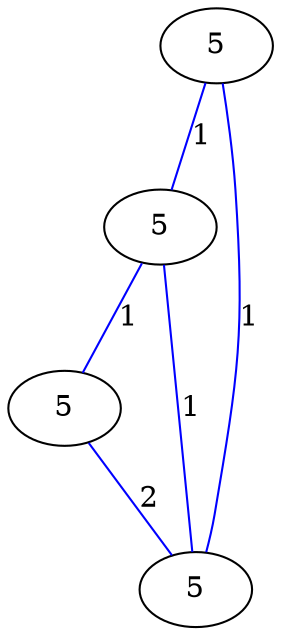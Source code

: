 graph G {
	0 [label="5"];
	1 [label="5"];
	2 [label="5"];
	3 [label="5"];
	0 -- 1 [label="1", color=blue];
	0 -- 3 [label="1", color=blue];
	1 -- 2 [label="1", color=blue];
	1 -- 3 [label="1", color=blue];
	2 -- 3 [label="2", color=blue];
}